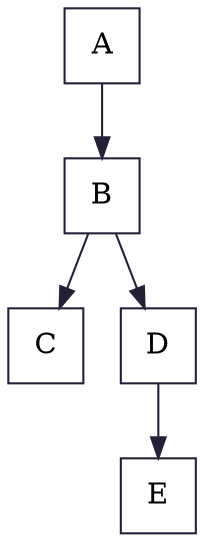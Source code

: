 digraph G {
    graph[color="#242038"]
    node[color="#242038", shape=square]
    edge[color="#242038"]
    A->B
    B->C
    B->D
    D->E
}
